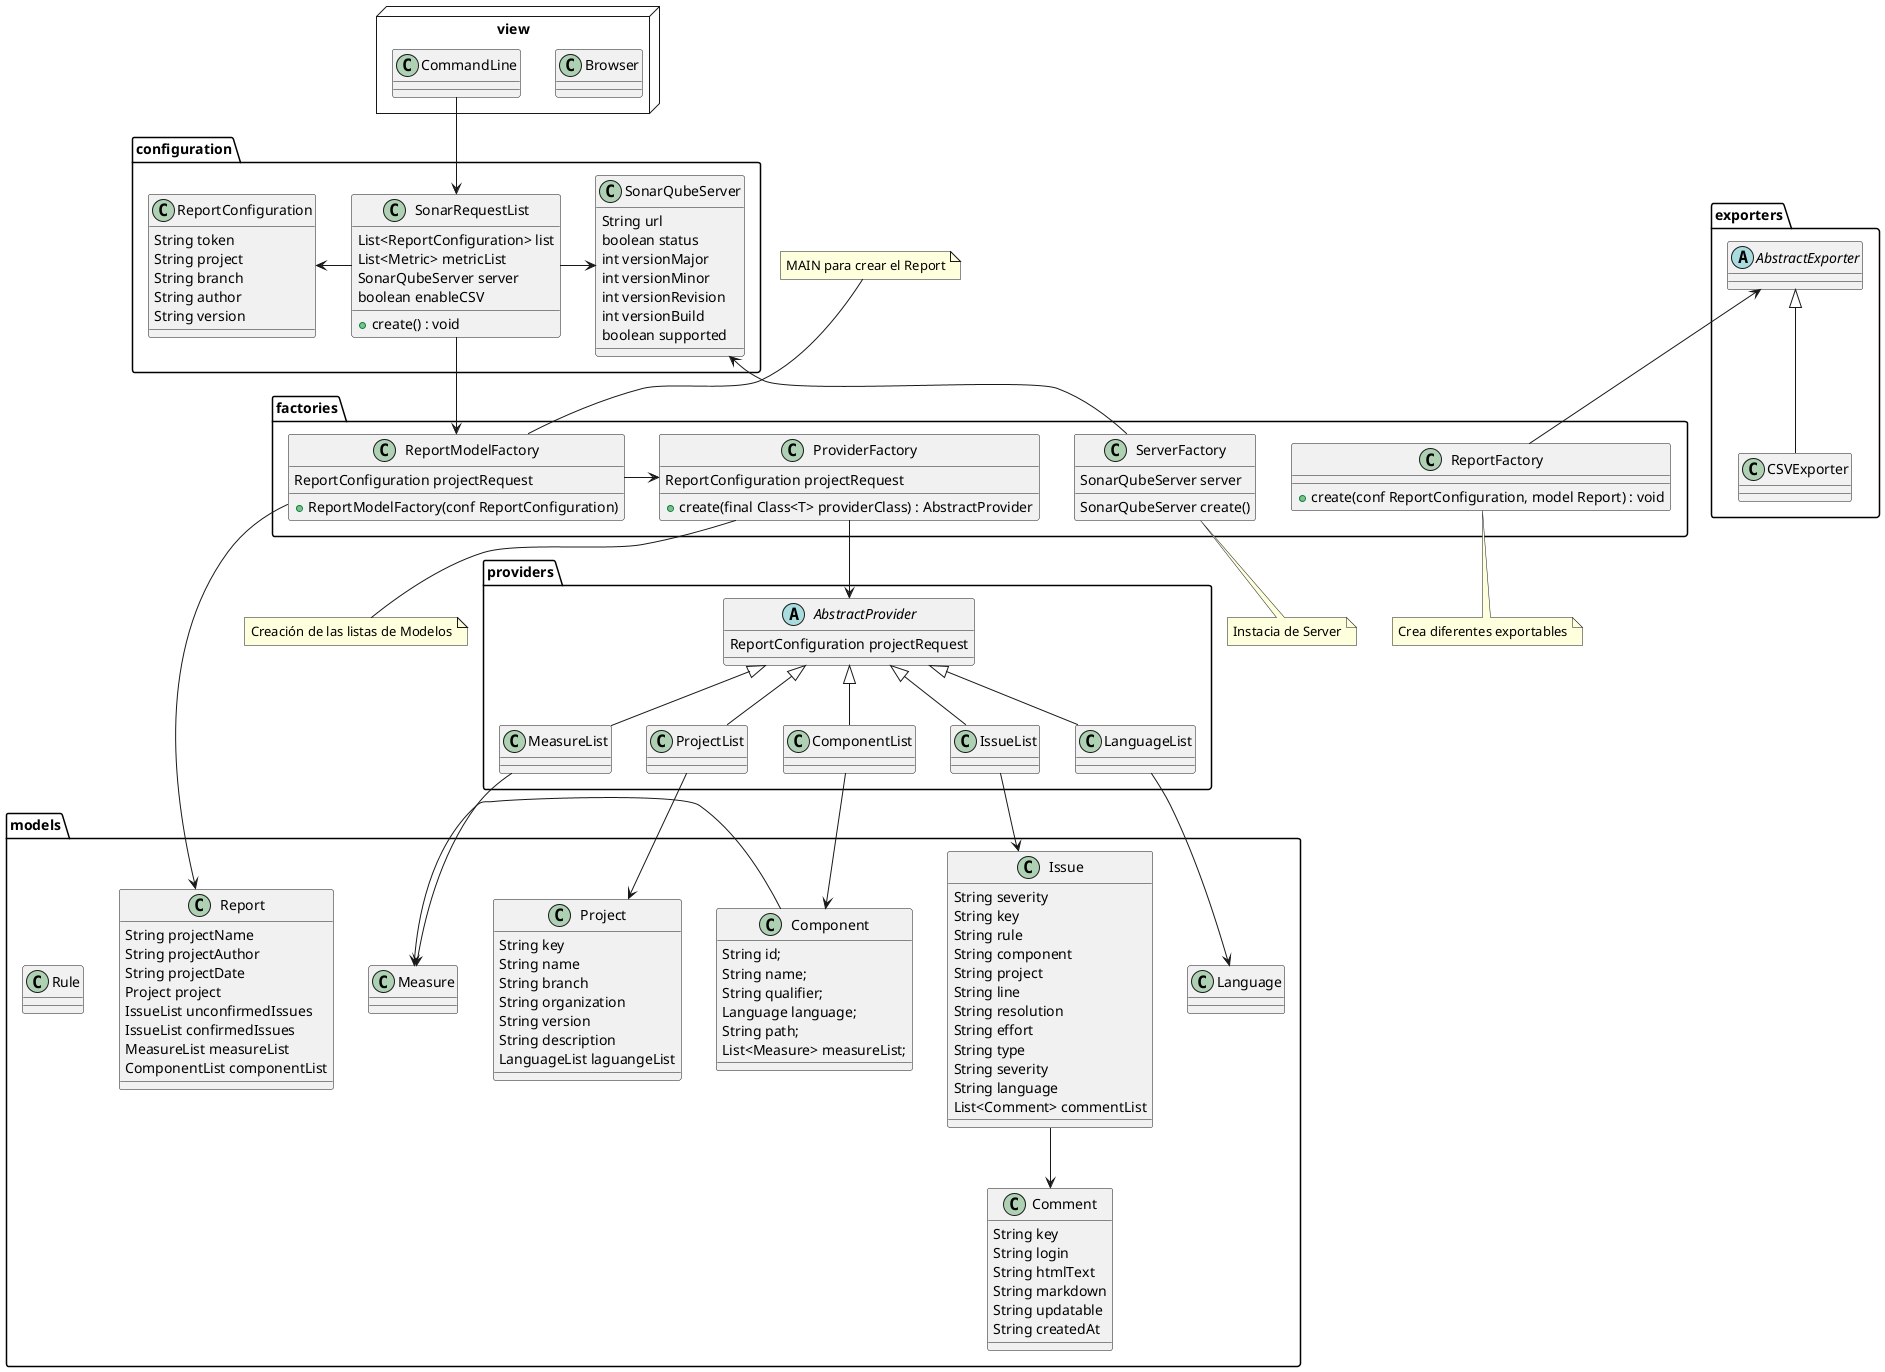 @startuml components

package providers {

    abstract AbstractProvider {
        ReportConfiguration projectRequest
    }

    class ComponentList {

    }

    class IssueList {

    }

    class LanguageList {

    }

    class MeasureList {

    }

    class ProjectList {

    }

}

package factories {
    class ProviderFactory {
        ReportConfiguration projectRequest
        +create(final Class<T> providerClass) : AbstractProvider 
    }

    class ReportFactory {
        +create(conf ReportConfiguration, model Report) : void
    }

    class ReportModelFactory {
        ReportConfiguration projectRequest
        +ReportModelFactory(conf ReportConfiguration)
    }

    class ServerFactory {
        SonarQubeServer server
        SonarQubeServer create()
    }
}

package exporters { 
    abstract AbstractExporter {

    }

    class CSVExporter {

    }
}

package models {
    class Comment {
        String key
        String login
        String htmlText
        String markdown
        String updatable
        String createdAt
    }

    class Component {
        String id;
        String name;
        String qualifier;
        Language language;
        String path;
        List<Measure> measureList;
    }


    class Issue {
         String severity
         String key
         String rule
         String component
         String project
         String line
         String resolution
         String effort
         String type
         String severity
         String language
         List<Comment> commentList
    }

    class Language {
        
    }

    class Measure {
        
    }

    class Project {
        String key
        String name
        String branch
        String organization
        String version
        String description
        LanguageList laguangeList
    }

    class Report {
        String projectName
        String projectAuthor
        String projectDate
        Project project
        IssueList unconfirmedIssues
        IssueList confirmedIssues
        MeasureList measureList
        ComponentList componentList
    }

    class Rule {
        
    }
}

package configuration {
    class SonarRequestList {
        List<ReportConfiguration> list
        List<Metric> metricList
        SonarQubeServer server
        boolean enableCSV
        +create() : void
    }

    class ReportConfiguration {
        String token
        String project
        String branch
        String author
        String version
    }

    
    class SonarQubeServer {
        String url
        boolean status
        int versionMajor
        int versionMinor
        int versionRevision
        int versionBuild
        boolean supported
    }
}

package view <<Node>> {
    class Browser {

    }

    class CommandLine {

    }
}

IssueList -up-|> AbstractProvider
ComponentList -up-|> AbstractProvider
LanguageList -up-|> AbstractProvider
MeasureList -up-|> AbstractProvider
ProjectList -up-|> AbstractProvider

ComponentList -down-> Component
IssueList -down-> Issue
LanguageList -down-> Language
MeasureList -down-> Measure
ProjectList -down-> Project
Issue -down-> Comment
Component -right-> Measure

ReportModelFactory -> Report
ProviderFactory -down-> AbstractProvider
ReportFactory -up-> AbstractExporter
ServerFactory -up-> SonarQubeServer
ReportModelFactory -> ProviderFactory

CSVExporter -up-|> AbstractExporter

CommandLine -down-> SonarRequestList
SonarRequestList -left-> ReportConfiguration
SonarRequestList -right-> SonarQubeServer
SonarRequestList -down-> ReportModelFactory

note "Creación de las listas de Modelos" as N1
note "Instacia de Server" as N2
note "MAIN para crear el Report" as N3
note "Crea diferentes exportables" as N4
N1 -up-> ProviderFactory
N2 -up-> ServerFactory
N3 -down-> ReportModelFactory
N4 -up-> ReportFactory  

@enduml